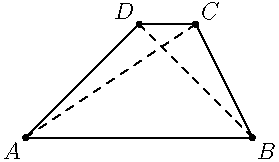 unitsize(1cm);

pair A = (0, 0);
pair B = (4, 0);
pair C = (3, 2);
pair D = (2, 2);

dot(A, L=Label('$A$', align=SW));
dot(B, L=Label('$B$', align=SE));
dot(C, L=Label('$C$', align=NE));
dot(D, L=Label('$D$', align=NW));

draw(A -- B);
draw(A -- C, dashed);
draw(B -- C);
draw(B -- D, dashed);
draw(C -- D);
draw(D -- A);
